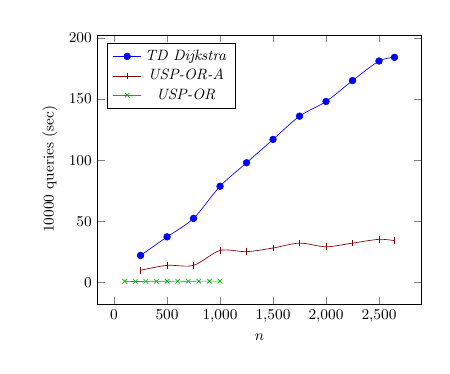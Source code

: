 \tikzstyle{textstyle}=[font=\fontsize{9}{9}\selectfont]
\begin{tikzpicture}[textstyle, scale=0.6]
    \begin{axis}[
        xlabel={$n$},
        ylabel={$10000$ queries (sec)},
		legend pos=north west
        ]
        
    \addplot[smooth,mark=*,color=blue, solid] plot coordinates {
		(250,22.2)
		(500,37.4)
		(750,52.5)
		(1000,78.8)
		(1250,98.0)
		(1500,117.1)
		(1750,136.1)
		(2000,148.1)
		(2250,165.2)
		(2500,181.2)
		(2646,184.2)
    };
    \addlegendentry{\textit{TD Dijkstra}}
    
    \addplot[smooth,mark=|,color=black!50!red, solid] plot coordinates {
		(250,10.1)
		(500,14.1)
		(750,14.1)
		(1000,26.3)
		(1250,25.3)
		(1500,28.3)
		(1750,32.3)
		(2000,29.3)
		(2250,32.3)
		(2500,35.4)
		(2646,34.3)
    };
    \addlegendentry{\textit{USP-OR-A}}
    
    \addplot[smooth,mark=x,color=green!70!black, solid] plot coordinates {
		(100,1.1)
		(200,0.9)
		(300,1.0)
		(400,1.1)
		(500,1.1)
		(600,1.2)
		(700,1.1)
		(800,1.2)
		(900,1.2)
		(1000,1.2)
    };
    \addlegendentry{\textit{USP-OR}}
    
    \end{axis}
\end{tikzpicture}
